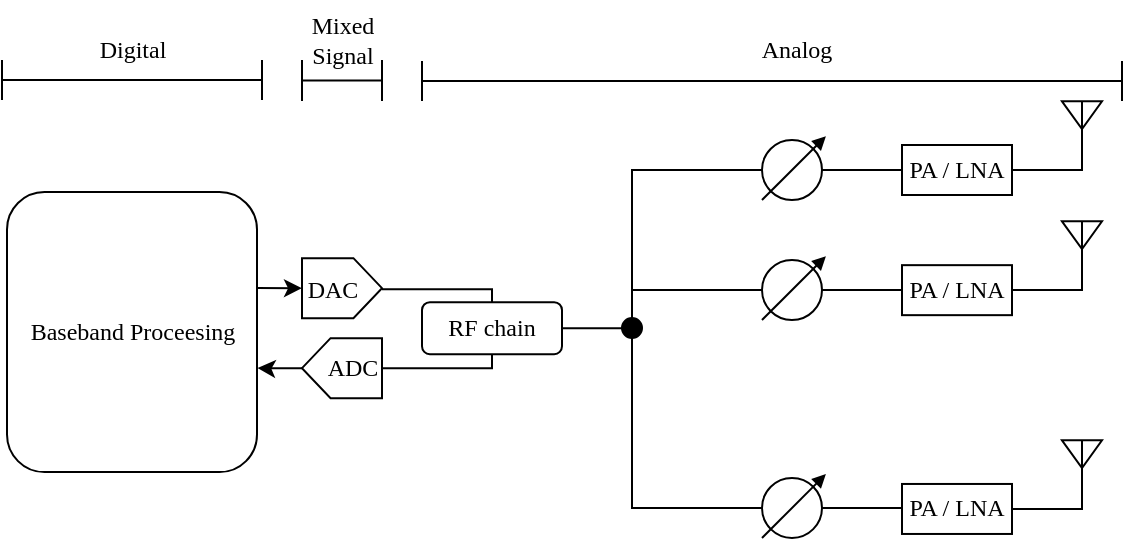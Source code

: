 <mxfile version="26.2.9">
  <diagram name="Page-1" id="6NJ-20QQG3fvARiA23z1">
    <mxGraphModel dx="948" dy="572" grid="1" gridSize="10" guides="1" tooltips="1" connect="1" arrows="1" fold="1" page="1" pageScale="1" pageWidth="850" pageHeight="1100" math="0" shadow="0">
      <root>
        <mxCell id="0" />
        <mxCell id="1" parent="0" />
        <mxCell id="1rw6VjLCdA-qJpvYcRYI-9" value="" style="verticalLabelPosition=bottom;shadow=0;dashed=0;align=center;html=1;verticalAlign=top;shape=mxgraph.electrical.abstract.dac;fontFamily=Modern;fontSource=https%3A%2F%2Fsourceforge.net%2Fprojects%2Fcm-unicode%2F;" parent="1" vertex="1">
          <mxGeometry x="310" y="339.08" width="40" height="30" as="geometry" />
        </mxCell>
        <mxCell id="1rw6VjLCdA-qJpvYcRYI-10" style="edgeStyle=orthogonalEdgeStyle;rounded=0;orthogonalLoop=1;jettySize=auto;html=1;entryX=0.5;entryY=0;entryDx=0;entryDy=0;endArrow=none;startFill=0;fontFamily=Modern;fontSource=https%3A%2F%2Fsourceforge.net%2Fprojects%2Fcm-unicode%2F;" parent="1" source="1rw6VjLCdA-qJpvYcRYI-11" target="1rw6VjLCdA-qJpvYcRYI-16" edge="1">
          <mxGeometry relative="1" as="geometry">
            <Array as="points">
              <mxPoint x="405" y="354.08" />
            </Array>
          </mxGeometry>
        </mxCell>
        <mxCell id="1rw6VjLCdA-qJpvYcRYI-11" value="&lt;font data-font-src=&quot;https://sourceforge.net/projects/cm-unicode/&quot;&gt;DAC&lt;/font&gt;" style="text;html=1;align=center;verticalAlign=middle;resizable=0;points=[];autosize=1;strokeColor=none;fillColor=none;fontFamily=Modern;fontSource=https%3A%2F%2Fsourceforge.net%2Fprojects%2Fcm-unicode%2F;" parent="1" vertex="1">
          <mxGeometry x="300" y="339.58" width="50" height="30" as="geometry" />
        </mxCell>
        <mxCell id="1rw6VjLCdA-qJpvYcRYI-12" style="edgeStyle=orthogonalEdgeStyle;rounded=0;orthogonalLoop=1;jettySize=auto;html=1;entryX=0.5;entryY=1;entryDx=0;entryDy=0;endArrow=none;startFill=0;fontFamily=Modern;fontSource=https%3A%2F%2Fsourceforge.net%2Fprojects%2Fcm-unicode%2F;" parent="1" source="1rw6VjLCdA-qJpvYcRYI-13" target="1rw6VjLCdA-qJpvYcRYI-16" edge="1">
          <mxGeometry relative="1" as="geometry">
            <Array as="points">
              <mxPoint x="405" y="394.08" />
            </Array>
          </mxGeometry>
        </mxCell>
        <mxCell id="1rw6VjLCdA-qJpvYcRYI-13" value="" style="verticalLabelPosition=bottom;shadow=0;dashed=0;align=center;html=1;verticalAlign=top;shape=mxgraph.electrical.abstract.dac;rotation=-180;fontFamily=Modern;fontSource=https%3A%2F%2Fsourceforge.net%2Fprojects%2Fcm-unicode%2F;" parent="1" vertex="1">
          <mxGeometry x="310" y="379.08" width="40" height="30" as="geometry" />
        </mxCell>
        <mxCell id="1rw6VjLCdA-qJpvYcRYI-14" value="&lt;font&gt;ADC&lt;/font&gt;" style="text;html=1;align=center;verticalAlign=middle;resizable=0;points=[];autosize=1;strokeColor=none;fillColor=none;fontFamily=Modern;fontSource=https%3A%2F%2Fsourceforge.net%2Fprojects%2Fcm-unicode%2F;" parent="1" vertex="1">
          <mxGeometry x="310" y="379.08" width="50" height="30" as="geometry" />
        </mxCell>
        <mxCell id="1rw6VjLCdA-qJpvYcRYI-15" style="edgeStyle=orthogonalEdgeStyle;rounded=0;orthogonalLoop=1;jettySize=auto;html=1;endArrow=none;startFill=0;fontFamily=Modern;fontSource=https%3A%2F%2Fsourceforge.net%2Fprojects%2Fcm-unicode%2F;" parent="1" source="1rw6VjLCdA-qJpvYcRYI-16" edge="1">
          <mxGeometry relative="1" as="geometry">
            <mxPoint x="470" y="374.08" as="targetPoint" />
          </mxGeometry>
        </mxCell>
        <mxCell id="1rw6VjLCdA-qJpvYcRYI-16" value="RF chain" style="rounded=1;whiteSpace=wrap;html=1;fontFamily=Modern;fontSource=https%3A%2F%2Fsourceforge.net%2Fprojects%2Fcm-unicode%2F;" parent="1" vertex="1">
          <mxGeometry x="370" y="361.08" width="70" height="26" as="geometry" />
        </mxCell>
        <mxCell id="1rw6VjLCdA-qJpvYcRYI-24" value="&lt;div&gt;Baseband Proceesing&lt;/div&gt;" style="rounded=1;whiteSpace=wrap;html=1;fontFamily=Modern;fontSource=https%3A%2F%2Fsourceforge.net%2Fprojects%2Fcm-unicode%2F;" parent="1" vertex="1">
          <mxGeometry x="162.5" y="306.04" width="125" height="140" as="geometry" />
        </mxCell>
        <mxCell id="1rw6VjLCdA-qJpvYcRYI-45" value="Digital" style="text;html=1;align=center;verticalAlign=middle;resizable=0;points=[];autosize=1;strokeColor=none;fillColor=none;fontFamily=Modern;fontSource=https%3A%2F%2Fsourceforge.net%2Fprojects%2Fcm-unicode%2F;" parent="1" vertex="1">
          <mxGeometry x="195" y="220" width="60" height="30" as="geometry" />
        </mxCell>
        <mxCell id="1rw6VjLCdA-qJpvYcRYI-46" value="Mixed &lt;br&gt;Signal" style="text;html=1;align=center;verticalAlign=middle;resizable=0;points=[];autosize=1;strokeColor=none;fillColor=none;fontFamily=Modern;fontSource=https%3A%2F%2Fsourceforge.net%2Fprojects%2Fcm-unicode%2F;" parent="1" vertex="1">
          <mxGeometry x="305" y="210" width="50" height="40" as="geometry" />
        </mxCell>
        <mxCell id="1rw6VjLCdA-qJpvYcRYI-47" value="Analog" style="text;html=1;align=center;verticalAlign=middle;resizable=0;points=[];autosize=1;strokeColor=none;fillColor=none;fontFamily=Modern;fontSource=https%3A%2F%2Fsourceforge.net%2Fprojects%2Fcm-unicode%2F;" parent="1" vertex="1">
          <mxGeometry x="526.52" y="220" width="60" height="30" as="geometry" />
        </mxCell>
        <mxCell id="1rw6VjLCdA-qJpvYcRYI-48" style="edgeStyle=orthogonalEdgeStyle;rounded=0;orthogonalLoop=1;jettySize=auto;html=1;endArrow=none;startFill=1;startArrow=classic;entryX=1;entryY=0.343;entryDx=0;entryDy=0;entryPerimeter=0;fontFamily=Modern;fontSource=https%3A%2F%2Fsourceforge.net%2Fprojects%2Fcm-unicode%2F;" parent="1" source="1rw6VjLCdA-qJpvYcRYI-9" target="1rw6VjLCdA-qJpvYcRYI-24" edge="1">
          <mxGeometry relative="1" as="geometry">
            <mxPoint x="290" y="354.08" as="targetPoint" />
          </mxGeometry>
        </mxCell>
        <mxCell id="1rw6VjLCdA-qJpvYcRYI-73" style="edgeStyle=orthogonalEdgeStyle;rounded=0;orthogonalLoop=1;jettySize=auto;html=1;entryX=0;entryY=0.5;entryDx=0;entryDy=0;endArrow=none;startFill=0;fontFamily=Modern;fontSource=https%3A%2F%2Fsourceforge.net%2Fprojects%2Fcm-unicode%2F;" parent="1" source="1rw6VjLCdA-qJpvYcRYI-57" target="1rw6VjLCdA-qJpvYcRYI-63" edge="1">
          <mxGeometry relative="1" as="geometry">
            <Array as="points">
              <mxPoint x="475" y="295" />
            </Array>
          </mxGeometry>
        </mxCell>
        <mxCell id="1rw6VjLCdA-qJpvYcRYI-83" style="edgeStyle=orthogonalEdgeStyle;rounded=0;orthogonalLoop=1;jettySize=auto;html=1;endArrow=none;startFill=0;fontFamily=Modern;fontSource=https%3A%2F%2Fsourceforge.net%2Fprojects%2Fcm-unicode%2F;" parent="1" source="1rw6VjLCdA-qJpvYcRYI-57" edge="1">
          <mxGeometry relative="1" as="geometry">
            <mxPoint x="540" y="355" as="targetPoint" />
            <Array as="points">
              <mxPoint x="475" y="355" />
            </Array>
          </mxGeometry>
        </mxCell>
        <mxCell id="1rw6VjLCdA-qJpvYcRYI-90" style="edgeStyle=orthogonalEdgeStyle;rounded=0;orthogonalLoop=1;jettySize=auto;html=1;entryX=0;entryY=0.5;entryDx=0;entryDy=0;endArrow=none;startFill=0;exitX=0.5;exitY=1;exitDx=0;exitDy=0;fontFamily=Modern;fontSource=https%3A%2F%2Fsourceforge.net%2Fprojects%2Fcm-unicode%2F;" parent="1" source="1rw6VjLCdA-qJpvYcRYI-57" target="1rw6VjLCdA-qJpvYcRYI-85" edge="1">
          <mxGeometry relative="1" as="geometry">
            <mxPoint x="475" y="378.96" as="sourcePoint" />
            <Array as="points">
              <mxPoint x="475" y="464" />
            </Array>
          </mxGeometry>
        </mxCell>
        <mxCell id="1rw6VjLCdA-qJpvYcRYI-57" value="" style="ellipse;whiteSpace=wrap;html=1;aspect=fixed;fillColor=#000000;fontFamily=Modern;fontSource=https%3A%2F%2Fsourceforge.net%2Fprojects%2Fcm-unicode%2F;" parent="1" vertex="1">
          <mxGeometry x="470" y="369.04" width="10" height="10" as="geometry" />
        </mxCell>
        <mxCell id="1rw6VjLCdA-qJpvYcRYI-76" value="" style="group;fontFamily=Modern;fontSource=https%3A%2F%2Fsourceforge.net%2Fprojects%2Fcm-unicode%2F;" parent="1" vertex="1" connectable="0">
          <mxGeometry x="540" y="280" width="33.04" height="31.04" as="geometry" />
        </mxCell>
        <mxCell id="1rw6VjLCdA-qJpvYcRYI-63" value="" style="ellipse;whiteSpace=wrap;html=1;aspect=fixed;fontFamily=Modern;fontSource=https%3A%2F%2Fsourceforge.net%2Fprojects%2Fcm-unicode%2F;" parent="1rw6VjLCdA-qJpvYcRYI-76" vertex="1">
          <mxGeometry width="30" height="30" as="geometry" />
        </mxCell>
        <mxCell id="1rw6VjLCdA-qJpvYcRYI-70" value="" style="group;fontFamily=Modern;fontSource=https%3A%2F%2Fsourceforge.net%2Fprojects%2Fcm-unicode%2F;" parent="1rw6VjLCdA-qJpvYcRYI-76" vertex="1" connectable="0">
          <mxGeometry y="0.004" width="33.04" height="31.036" as="geometry" />
        </mxCell>
        <mxCell id="1rw6VjLCdA-qJpvYcRYI-71" value="" style="group;fontFamily=Modern;fontSource=https%3A%2F%2Fsourceforge.net%2Fprojects%2Fcm-unicode%2F;" parent="1rw6VjLCdA-qJpvYcRYI-70" vertex="1" connectable="0">
          <mxGeometry y="-3" width="33.04" height="33" as="geometry" />
        </mxCell>
        <mxCell id="1rw6VjLCdA-qJpvYcRYI-66" value="" style="endArrow=none;html=1;rounded=0;entryX=0.372;entryY=0.5;entryDx=0;entryDy=0;entryPerimeter=0;fontFamily=Modern;fontSource=https%3A%2F%2Fsourceforge.net%2Fprojects%2Fcm-unicode%2F;" parent="1rw6VjLCdA-qJpvYcRYI-71" target="1rw6VjLCdA-qJpvYcRYI-69" edge="1">
          <mxGeometry width="50" height="50" relative="1" as="geometry">
            <mxPoint y="33" as="sourcePoint" />
            <mxPoint x="31.938" y="1.101" as="targetPoint" />
          </mxGeometry>
        </mxCell>
        <mxCell id="1rw6VjLCdA-qJpvYcRYI-69" value="" style="triangle;whiteSpace=wrap;html=1;rotation=-45;gradientColor=none;fillColor=#000000;fontFamily=Modern;fontSource=https%3A%2F%2Fsourceforge.net%2Fprojects%2Fcm-unicode%2F;" parent="1rw6VjLCdA-qJpvYcRYI-71" vertex="1">
          <mxGeometry x="26.615" y="1.101" width="5.323" height="5.316" as="geometry" />
        </mxCell>
        <mxCell id="1rw6VjLCdA-qJpvYcRYI-77" value="" style="group;fontFamily=Modern;fontSource=https%3A%2F%2Fsourceforge.net%2Fprojects%2Fcm-unicode%2F;" parent="1" vertex="1" connectable="0">
          <mxGeometry x="540" y="340" width="33.04" height="31.04" as="geometry" />
        </mxCell>
        <mxCell id="1rw6VjLCdA-qJpvYcRYI-78" value="" style="ellipse;whiteSpace=wrap;html=1;aspect=fixed;fontFamily=Modern;fontSource=https%3A%2F%2Fsourceforge.net%2Fprojects%2Fcm-unicode%2F;" parent="1rw6VjLCdA-qJpvYcRYI-77" vertex="1">
          <mxGeometry width="30" height="30" as="geometry" />
        </mxCell>
        <mxCell id="1rw6VjLCdA-qJpvYcRYI-79" value="" style="group;fontFamily=Modern;fontSource=https%3A%2F%2Fsourceforge.net%2Fprojects%2Fcm-unicode%2F;" parent="1rw6VjLCdA-qJpvYcRYI-77" vertex="1" connectable="0">
          <mxGeometry y="0.004" width="33.04" height="31.036" as="geometry" />
        </mxCell>
        <mxCell id="1rw6VjLCdA-qJpvYcRYI-80" value="" style="group;fontFamily=Modern;fontSource=https%3A%2F%2Fsourceforge.net%2Fprojects%2Fcm-unicode%2F;" parent="1rw6VjLCdA-qJpvYcRYI-79" vertex="1" connectable="0">
          <mxGeometry y="-3" width="33.04" height="33" as="geometry" />
        </mxCell>
        <mxCell id="1rw6VjLCdA-qJpvYcRYI-81" value="" style="endArrow=none;html=1;rounded=0;entryX=0.372;entryY=0.5;entryDx=0;entryDy=0;entryPerimeter=0;fontFamily=Modern;fontSource=https%3A%2F%2Fsourceforge.net%2Fprojects%2Fcm-unicode%2F;" parent="1rw6VjLCdA-qJpvYcRYI-80" target="1rw6VjLCdA-qJpvYcRYI-82" edge="1">
          <mxGeometry width="50" height="50" relative="1" as="geometry">
            <mxPoint y="33" as="sourcePoint" />
            <mxPoint x="31.938" y="1.101" as="targetPoint" />
          </mxGeometry>
        </mxCell>
        <mxCell id="1rw6VjLCdA-qJpvYcRYI-82" value="" style="triangle;whiteSpace=wrap;html=1;rotation=-45;gradientColor=none;fillColor=#000000;fontFamily=Modern;fontSource=https%3A%2F%2Fsourceforge.net%2Fprojects%2Fcm-unicode%2F;" parent="1rw6VjLCdA-qJpvYcRYI-80" vertex="1">
          <mxGeometry x="26.615" y="1.101" width="5.323" height="5.316" as="geometry" />
        </mxCell>
        <mxCell id="1rw6VjLCdA-qJpvYcRYI-84" value="" style="group;fontFamily=Modern;fontSource=https%3A%2F%2Fsourceforge.net%2Fprojects%2Fcm-unicode%2F;" parent="1" vertex="1" connectable="0">
          <mxGeometry x="540" y="448.96" width="33.04" height="31.04" as="geometry" />
        </mxCell>
        <mxCell id="1rw6VjLCdA-qJpvYcRYI-85" value="" style="ellipse;whiteSpace=wrap;html=1;aspect=fixed;fontFamily=Modern;fontSource=https%3A%2F%2Fsourceforge.net%2Fprojects%2Fcm-unicode%2F;" parent="1rw6VjLCdA-qJpvYcRYI-84" vertex="1">
          <mxGeometry width="30" height="30" as="geometry" />
        </mxCell>
        <mxCell id="1rw6VjLCdA-qJpvYcRYI-86" value="" style="group;fontFamily=Modern;fontSource=https%3A%2F%2Fsourceforge.net%2Fprojects%2Fcm-unicode%2F;" parent="1rw6VjLCdA-qJpvYcRYI-84" vertex="1" connectable="0">
          <mxGeometry y="0.004" width="33.04" height="31.036" as="geometry" />
        </mxCell>
        <mxCell id="1rw6VjLCdA-qJpvYcRYI-87" value="" style="group;fontFamily=Modern;fontSource=https%3A%2F%2Fsourceforge.net%2Fprojects%2Fcm-unicode%2F;" parent="1rw6VjLCdA-qJpvYcRYI-86" vertex="1" connectable="0">
          <mxGeometry y="-3" width="33.04" height="33" as="geometry" />
        </mxCell>
        <mxCell id="1rw6VjLCdA-qJpvYcRYI-88" value="" style="endArrow=none;html=1;rounded=0;entryX=0.372;entryY=0.5;entryDx=0;entryDy=0;entryPerimeter=0;fontFamily=Modern;fontSource=https%3A%2F%2Fsourceforge.net%2Fprojects%2Fcm-unicode%2F;" parent="1rw6VjLCdA-qJpvYcRYI-87" target="1rw6VjLCdA-qJpvYcRYI-89" edge="1">
          <mxGeometry width="50" height="50" relative="1" as="geometry">
            <mxPoint y="33" as="sourcePoint" />
            <mxPoint x="31.938" y="1.101" as="targetPoint" />
          </mxGeometry>
        </mxCell>
        <mxCell id="1rw6VjLCdA-qJpvYcRYI-89" value="" style="triangle;whiteSpace=wrap;html=1;rotation=-45;gradientColor=none;fillColor=#000000;fontFamily=Modern;fontSource=https%3A%2F%2Fsourceforge.net%2Fprojects%2Fcm-unicode%2F;" parent="1rw6VjLCdA-qJpvYcRYI-87" vertex="1">
          <mxGeometry x="26.615" y="1.101" width="5.323" height="5.316" as="geometry" />
        </mxCell>
        <mxCell id="1rw6VjLCdA-qJpvYcRYI-95" style="edgeStyle=orthogonalEdgeStyle;rounded=0;orthogonalLoop=1;jettySize=auto;html=1;exitX=1;exitY=0.5;exitDx=0;exitDy=0;entryX=0;entryY=0.5;entryDx=0;entryDy=0;endArrow=none;startFill=0;fontFamily=Modern;fontSource=https%3A%2F%2Fsourceforge.net%2Fprojects%2Fcm-unicode%2F;" parent="1" source="1rw6VjLCdA-qJpvYcRYI-85" edge="1">
          <mxGeometry relative="1" as="geometry">
            <mxPoint x="610" y="463.96" as="targetPoint" />
          </mxGeometry>
        </mxCell>
        <mxCell id="1rw6VjLCdA-qJpvYcRYI-96" style="edgeStyle=orthogonalEdgeStyle;rounded=0;orthogonalLoop=1;jettySize=auto;html=1;exitX=1;exitY=0.5;exitDx=0;exitDy=0;entryX=0;entryY=0.5;entryDx=0;entryDy=0;endArrow=none;startFill=0;fontFamily=Modern;fontSource=https%3A%2F%2Fsourceforge.net%2Fprojects%2Fcm-unicode%2F;" parent="1" source="1rw6VjLCdA-qJpvYcRYI-78" edge="1">
          <mxGeometry relative="1" as="geometry">
            <mxPoint x="610" y="355" as="targetPoint" />
          </mxGeometry>
        </mxCell>
        <mxCell id="1rw6VjLCdA-qJpvYcRYI-97" style="edgeStyle=orthogonalEdgeStyle;rounded=0;orthogonalLoop=1;jettySize=auto;html=1;exitX=1;exitY=0.5;exitDx=0;exitDy=0;entryX=0;entryY=0.5;entryDx=0;entryDy=0;endArrow=none;startFill=0;fontFamily=Modern;fontSource=https%3A%2F%2Fsourceforge.net%2Fprojects%2Fcm-unicode%2F;" parent="1" source="1rw6VjLCdA-qJpvYcRYI-63" edge="1">
          <mxGeometry relative="1" as="geometry">
            <mxPoint x="610" y="295" as="targetPoint" />
          </mxGeometry>
        </mxCell>
        <mxCell id="1rw6VjLCdA-qJpvYcRYI-101" value="" style="verticalLabelPosition=bottom;shadow=0;dashed=0;align=center;html=1;verticalAlign=top;shape=mxgraph.electrical.radio.aerial_-_antenna_2;fontFamily=Modern;fontSource=https%3A%2F%2Fsourceforge.net%2Fprojects%2Fcm-unicode%2F;" parent="1" vertex="1">
          <mxGeometry x="690" y="260.5" width="20" height="35" as="geometry" />
        </mxCell>
        <mxCell id="1rw6VjLCdA-qJpvYcRYI-104" value="" style="verticalLabelPosition=bottom;shadow=0;dashed=0;align=center;html=1;verticalAlign=top;shape=mxgraph.electrical.radio.aerial_-_antenna_2;fontFamily=Modern;fontSource=https%3A%2F%2Fsourceforge.net%2Fprojects%2Fcm-unicode%2F;" parent="1" vertex="1">
          <mxGeometry x="690" y="320.5" width="20" height="35" as="geometry" />
        </mxCell>
        <mxCell id="1rw6VjLCdA-qJpvYcRYI-105" value="" style="verticalLabelPosition=bottom;shadow=0;dashed=0;align=center;html=1;verticalAlign=top;shape=mxgraph.electrical.radio.aerial_-_antenna_2;fontFamily=Modern;fontSource=https%3A%2F%2Fsourceforge.net%2Fprojects%2Fcm-unicode%2F;" parent="1" vertex="1">
          <mxGeometry x="690" y="430" width="20" height="35" as="geometry" />
        </mxCell>
        <mxCell id="1rw6VjLCdA-qJpvYcRYI-106" style="edgeStyle=orthogonalEdgeStyle;rounded=0;orthogonalLoop=1;jettySize=auto;html=1;entryX=1.002;entryY=0.628;entryDx=0;entryDy=0;entryPerimeter=0;fontFamily=Modern;fontSource=https%3A%2F%2Fsourceforge.net%2Fprojects%2Fcm-unicode%2F;" parent="1" source="1rw6VjLCdA-qJpvYcRYI-14" target="1rw6VjLCdA-qJpvYcRYI-24" edge="1">
          <mxGeometry relative="1" as="geometry" />
        </mxCell>
        <mxCell id="1rw6VjLCdA-qJpvYcRYI-107" value="" style="shape=crossbar;whiteSpace=wrap;html=1;rounded=1;fontFamily=Modern;fontSource=https%3A%2F%2Fsourceforge.net%2Fprojects%2Fcm-unicode%2F;" parent="1" vertex="1">
          <mxGeometry x="160" y="240" width="130" height="20" as="geometry" />
        </mxCell>
        <mxCell id="1rw6VjLCdA-qJpvYcRYI-111" value="" style="shape=crossbar;whiteSpace=wrap;html=1;rounded=1;fontFamily=Modern;fontSource=https%3A%2F%2Fsourceforge.net%2Fprojects%2Fcm-unicode%2F;" parent="1" vertex="1">
          <mxGeometry x="310" y="240" width="40" height="20.5" as="geometry" />
        </mxCell>
        <mxCell id="1rw6VjLCdA-qJpvYcRYI-112" value="" style="shape=crossbar;whiteSpace=wrap;html=1;rounded=1;fontFamily=Modern;fontSource=https%3A%2F%2Fsourceforge.net%2Fprojects%2Fcm-unicode%2F;" parent="1" vertex="1">
          <mxGeometry x="370" y="240.5" width="350" height="20" as="geometry" />
        </mxCell>
        <mxCell id="uwZtjG7lHIYgBMCTw1V2-2" value="" style="shape=image;html=1;verticalAlign=top;verticalLabelPosition=bottom;labelBackgroundColor=#ffffff;imageAspect=0;aspect=fixed;image=https://cdn0.iconfinder.com/data/icons/phosphor-fill-vol-2/256/dots-three-outline-fill-128.png;rotation=90;fontFamily=Modern;fontSource=https%3A%2F%2Fsourceforge.net%2Fprojects%2Fcm-unicode%2F;" parent="1" vertex="1">
          <mxGeometry x="573.04" y="398.96" width="28" height="28" as="geometry" />
        </mxCell>
        <mxCell id="QCi8k7Yv4812ZZJfRpQ9-1" value="PA / LNA" style="rounded=0;whiteSpace=wrap;html=1;fontFamily=Modern;fontSource=https%3A%2F%2Fsourceforge.net%2Fprojects%2Fcm-unicode%2F;" parent="1" vertex="1">
          <mxGeometry x="610" y="282.5" width="55" height="25" as="geometry" />
        </mxCell>
        <mxCell id="QCi8k7Yv4812ZZJfRpQ9-2" style="edgeStyle=orthogonalEdgeStyle;rounded=0;orthogonalLoop=1;jettySize=auto;html=1;exitX=1;exitY=0.5;exitDx=0;exitDy=0;entryX=0.5;entryY=1;entryDx=0;entryDy=0;entryPerimeter=0;endArrow=none;startFill=0;fontFamily=Modern;fontSource=https%3A%2F%2Fsourceforge.net%2Fprojects%2Fcm-unicode%2F;" parent="1" source="QCi8k7Yv4812ZZJfRpQ9-1" target="1rw6VjLCdA-qJpvYcRYI-101" edge="1">
          <mxGeometry relative="1" as="geometry" />
        </mxCell>
        <mxCell id="QCi8k7Yv4812ZZJfRpQ9-6" value="PA / LNA" style="rounded=0;whiteSpace=wrap;html=1;fontFamily=Modern;fontSource=https%3A%2F%2Fsourceforge.net%2Fprojects%2Fcm-unicode%2F;" parent="1" vertex="1">
          <mxGeometry x="610" y="342.58" width="55" height="25" as="geometry" />
        </mxCell>
        <mxCell id="QCi8k7Yv4812ZZJfRpQ9-7" style="edgeStyle=orthogonalEdgeStyle;rounded=0;orthogonalLoop=1;jettySize=auto;html=1;exitX=1;exitY=0.5;exitDx=0;exitDy=0;entryX=0.499;entryY=0.991;entryDx=0;entryDy=0;entryPerimeter=0;endArrow=none;startFill=0;fontFamily=Modern;fontSource=https%3A%2F%2Fsourceforge.net%2Fprojects%2Fcm-unicode%2F;" parent="1" edge="1">
          <mxGeometry relative="1" as="geometry">
            <mxPoint x="699.98" y="355.135" as="targetPoint" />
            <mxPoint x="665" y="355.03" as="sourcePoint" />
          </mxGeometry>
        </mxCell>
        <mxCell id="QCi8k7Yv4812ZZJfRpQ9-11" style="edgeStyle=orthogonalEdgeStyle;rounded=0;orthogonalLoop=1;jettySize=auto;html=1;endArrow=none;startFill=0;fontFamily=Modern;fontSource=https%3A%2F%2Fsourceforge.net%2Fprojects%2Fcm-unicode%2F;" parent="1" source="QCi8k7Yv4812ZZJfRpQ9-8" edge="1">
          <mxGeometry relative="1" as="geometry">
            <mxPoint x="700" y="464.48" as="targetPoint" />
          </mxGeometry>
        </mxCell>
        <mxCell id="QCi8k7Yv4812ZZJfRpQ9-8" value="PA / LNA" style="rounded=0;whiteSpace=wrap;html=1;fontFamily=Modern;fontSource=https%3A%2F%2Fsourceforge.net%2Fprojects%2Fcm-unicode%2F;" parent="1" vertex="1">
          <mxGeometry x="610" y="451.98" width="55" height="25" as="geometry" />
        </mxCell>
      </root>
    </mxGraphModel>
  </diagram>
</mxfile>
